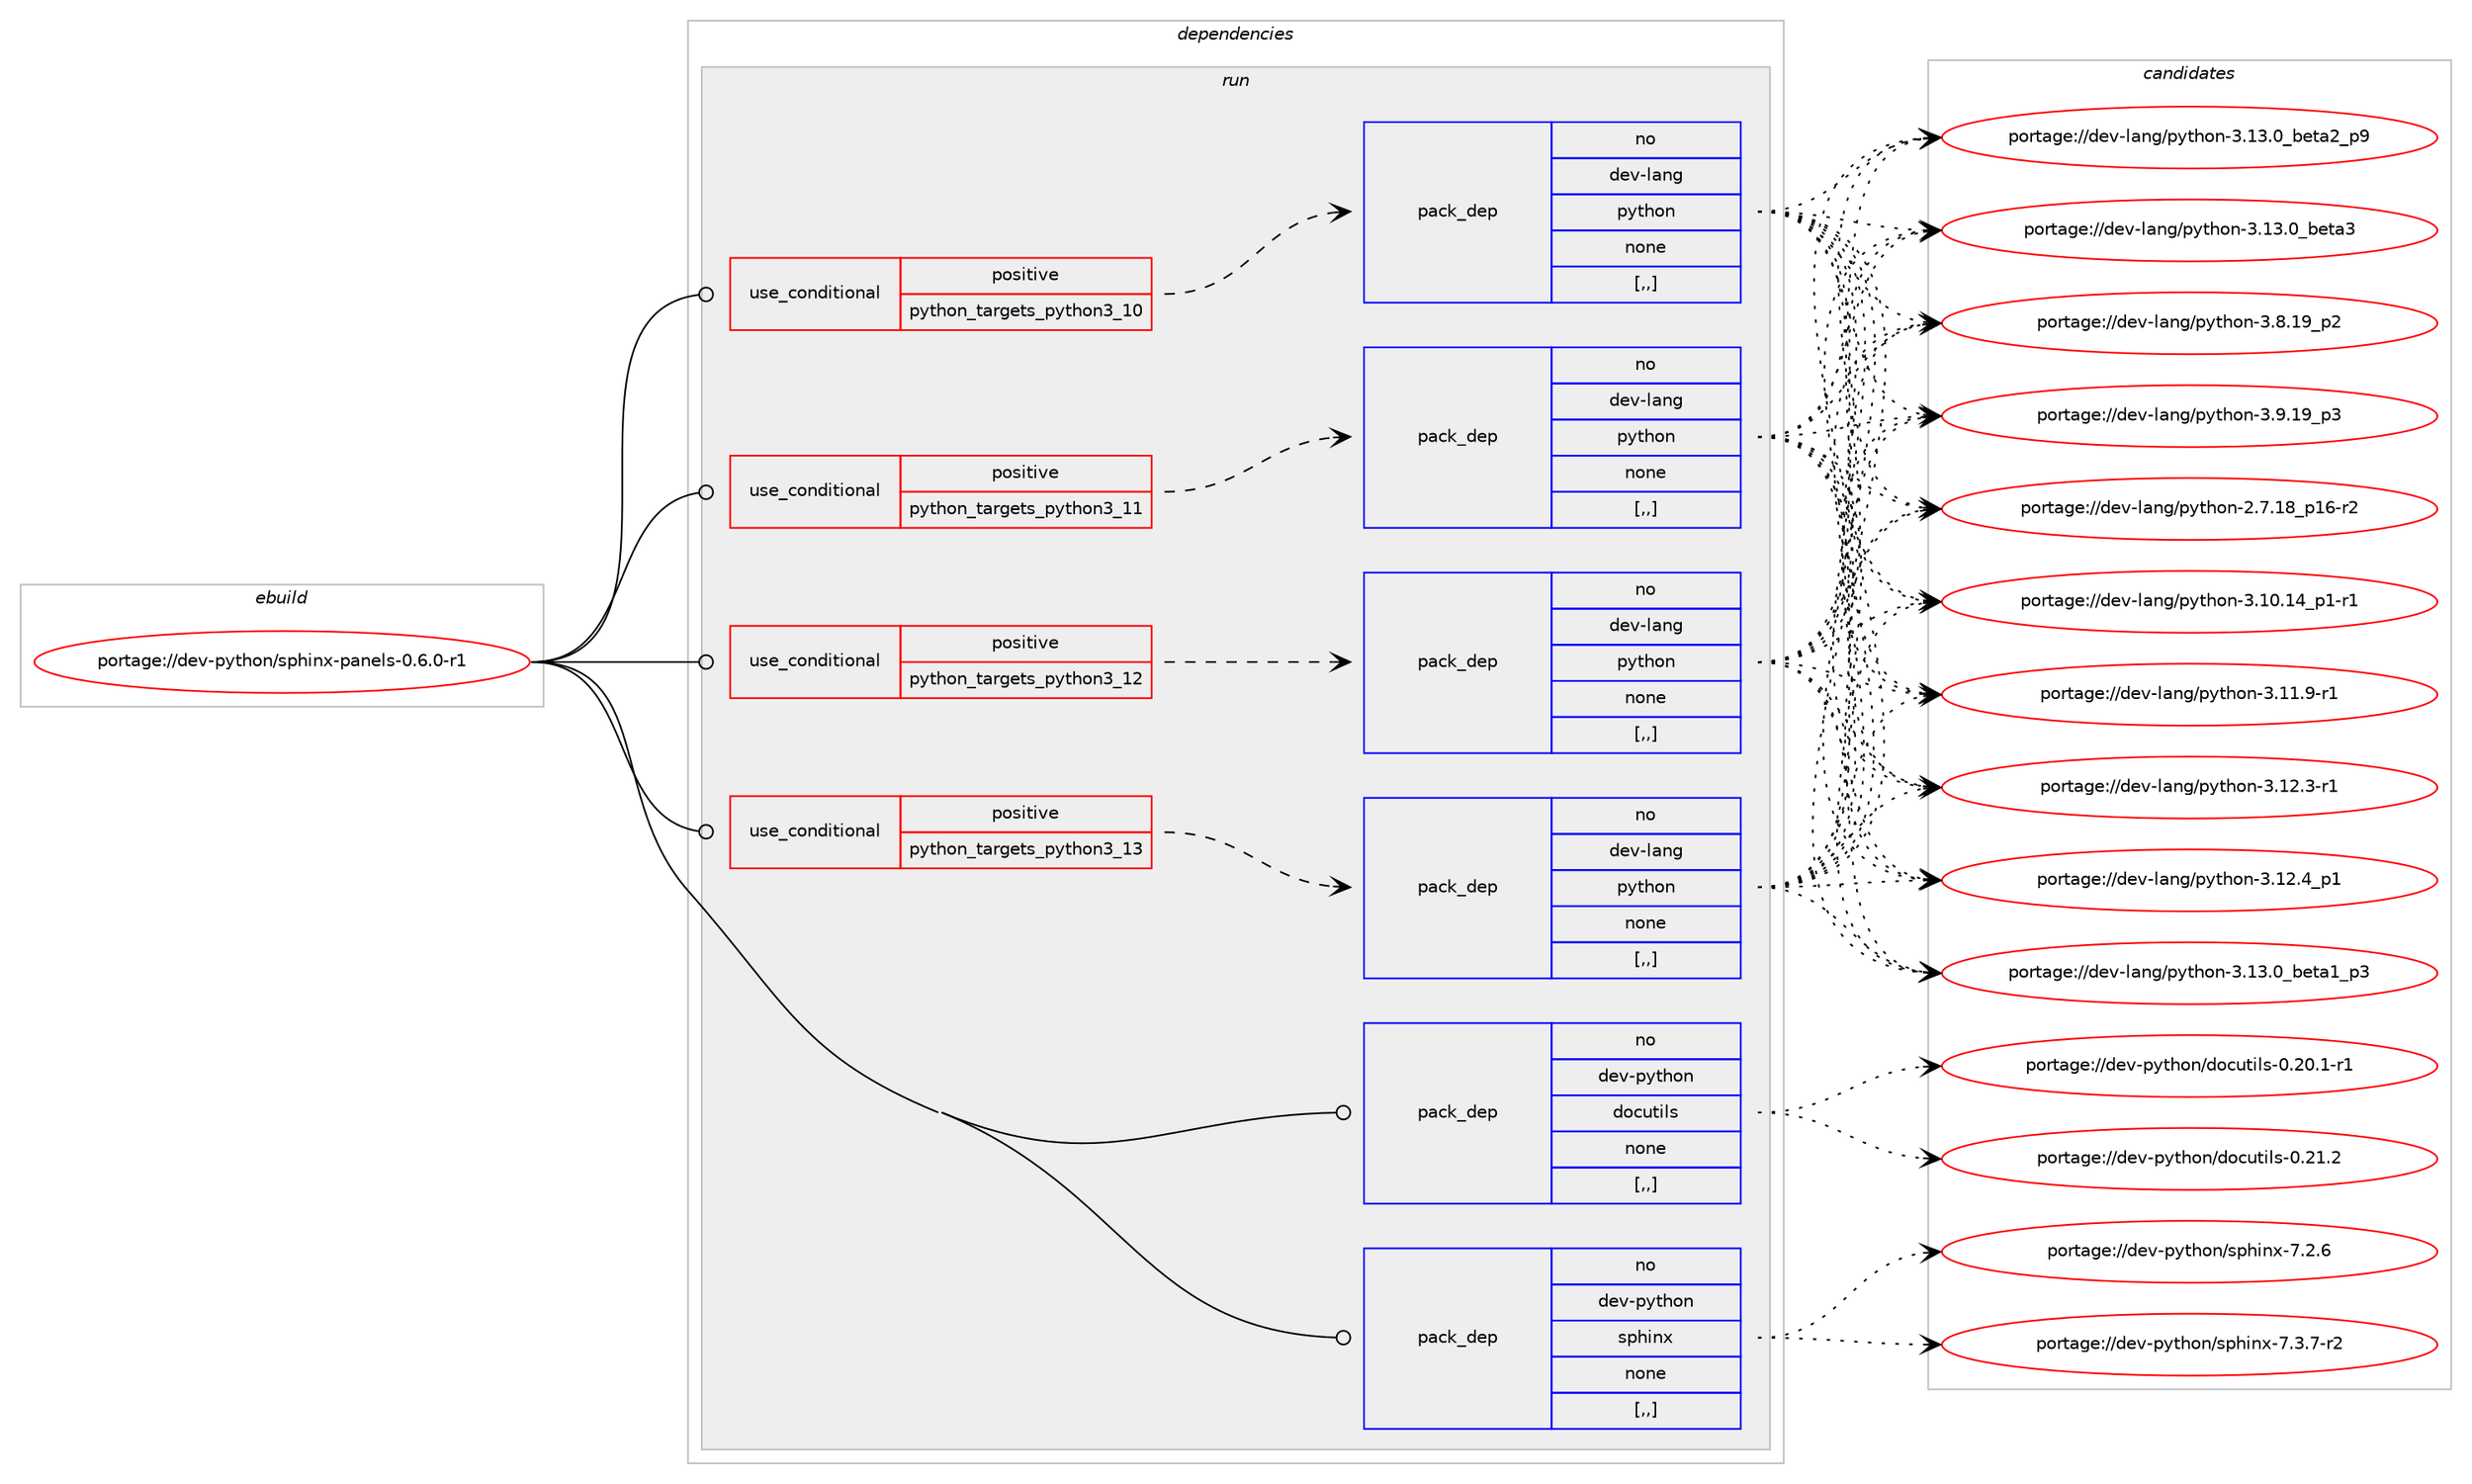 digraph prolog {

# *************
# Graph options
# *************

newrank=true;
concentrate=true;
compound=true;
graph [rankdir=LR,fontname=Helvetica,fontsize=10,ranksep=1.5];#, ranksep=2.5, nodesep=0.2];
edge  [arrowhead=vee];
node  [fontname=Helvetica,fontsize=10];

# **********
# The ebuild
# **********

subgraph cluster_leftcol {
color=gray;
rank=same;
label=<<i>ebuild</i>>;
id [label="portage://dev-python/sphinx-panels-0.6.0-r1", color=red, width=4, href="../dev-python/sphinx-panels-0.6.0-r1.svg"];
}

# ****************
# The dependencies
# ****************

subgraph cluster_midcol {
color=gray;
label=<<i>dependencies</i>>;
subgraph cluster_compile {
fillcolor="#eeeeee";
style=filled;
label=<<i>compile</i>>;
}
subgraph cluster_compileandrun {
fillcolor="#eeeeee";
style=filled;
label=<<i>compile and run</i>>;
}
subgraph cluster_run {
fillcolor="#eeeeee";
style=filled;
label=<<i>run</i>>;
subgraph cond38546 {
dependency159813 [label=<<TABLE BORDER="0" CELLBORDER="1" CELLSPACING="0" CELLPADDING="4"><TR><TD ROWSPAN="3" CELLPADDING="10">use_conditional</TD></TR><TR><TD>positive</TD></TR><TR><TD>python_targets_python3_10</TD></TR></TABLE>>, shape=none, color=red];
subgraph pack120029 {
dependency159814 [label=<<TABLE BORDER="0" CELLBORDER="1" CELLSPACING="0" CELLPADDING="4" WIDTH="220"><TR><TD ROWSPAN="6" CELLPADDING="30">pack_dep</TD></TR><TR><TD WIDTH="110">no</TD></TR><TR><TD>dev-lang</TD></TR><TR><TD>python</TD></TR><TR><TD>none</TD></TR><TR><TD>[,,]</TD></TR></TABLE>>, shape=none, color=blue];
}
dependency159813:e -> dependency159814:w [weight=20,style="dashed",arrowhead="vee"];
}
id:e -> dependency159813:w [weight=20,style="solid",arrowhead="odot"];
subgraph cond38547 {
dependency159815 [label=<<TABLE BORDER="0" CELLBORDER="1" CELLSPACING="0" CELLPADDING="4"><TR><TD ROWSPAN="3" CELLPADDING="10">use_conditional</TD></TR><TR><TD>positive</TD></TR><TR><TD>python_targets_python3_11</TD></TR></TABLE>>, shape=none, color=red];
subgraph pack120030 {
dependency159816 [label=<<TABLE BORDER="0" CELLBORDER="1" CELLSPACING="0" CELLPADDING="4" WIDTH="220"><TR><TD ROWSPAN="6" CELLPADDING="30">pack_dep</TD></TR><TR><TD WIDTH="110">no</TD></TR><TR><TD>dev-lang</TD></TR><TR><TD>python</TD></TR><TR><TD>none</TD></TR><TR><TD>[,,]</TD></TR></TABLE>>, shape=none, color=blue];
}
dependency159815:e -> dependency159816:w [weight=20,style="dashed",arrowhead="vee"];
}
id:e -> dependency159815:w [weight=20,style="solid",arrowhead="odot"];
subgraph cond38548 {
dependency159817 [label=<<TABLE BORDER="0" CELLBORDER="1" CELLSPACING="0" CELLPADDING="4"><TR><TD ROWSPAN="3" CELLPADDING="10">use_conditional</TD></TR><TR><TD>positive</TD></TR><TR><TD>python_targets_python3_12</TD></TR></TABLE>>, shape=none, color=red];
subgraph pack120031 {
dependency159818 [label=<<TABLE BORDER="0" CELLBORDER="1" CELLSPACING="0" CELLPADDING="4" WIDTH="220"><TR><TD ROWSPAN="6" CELLPADDING="30">pack_dep</TD></TR><TR><TD WIDTH="110">no</TD></TR><TR><TD>dev-lang</TD></TR><TR><TD>python</TD></TR><TR><TD>none</TD></TR><TR><TD>[,,]</TD></TR></TABLE>>, shape=none, color=blue];
}
dependency159817:e -> dependency159818:w [weight=20,style="dashed",arrowhead="vee"];
}
id:e -> dependency159817:w [weight=20,style="solid",arrowhead="odot"];
subgraph cond38549 {
dependency159819 [label=<<TABLE BORDER="0" CELLBORDER="1" CELLSPACING="0" CELLPADDING="4"><TR><TD ROWSPAN="3" CELLPADDING="10">use_conditional</TD></TR><TR><TD>positive</TD></TR><TR><TD>python_targets_python3_13</TD></TR></TABLE>>, shape=none, color=red];
subgraph pack120032 {
dependency159820 [label=<<TABLE BORDER="0" CELLBORDER="1" CELLSPACING="0" CELLPADDING="4" WIDTH="220"><TR><TD ROWSPAN="6" CELLPADDING="30">pack_dep</TD></TR><TR><TD WIDTH="110">no</TD></TR><TR><TD>dev-lang</TD></TR><TR><TD>python</TD></TR><TR><TD>none</TD></TR><TR><TD>[,,]</TD></TR></TABLE>>, shape=none, color=blue];
}
dependency159819:e -> dependency159820:w [weight=20,style="dashed",arrowhead="vee"];
}
id:e -> dependency159819:w [weight=20,style="solid",arrowhead="odot"];
subgraph pack120033 {
dependency159821 [label=<<TABLE BORDER="0" CELLBORDER="1" CELLSPACING="0" CELLPADDING="4" WIDTH="220"><TR><TD ROWSPAN="6" CELLPADDING="30">pack_dep</TD></TR><TR><TD WIDTH="110">no</TD></TR><TR><TD>dev-python</TD></TR><TR><TD>docutils</TD></TR><TR><TD>none</TD></TR><TR><TD>[,,]</TD></TR></TABLE>>, shape=none, color=blue];
}
id:e -> dependency159821:w [weight=20,style="solid",arrowhead="odot"];
subgraph pack120034 {
dependency159822 [label=<<TABLE BORDER="0" CELLBORDER="1" CELLSPACING="0" CELLPADDING="4" WIDTH="220"><TR><TD ROWSPAN="6" CELLPADDING="30">pack_dep</TD></TR><TR><TD WIDTH="110">no</TD></TR><TR><TD>dev-python</TD></TR><TR><TD>sphinx</TD></TR><TR><TD>none</TD></TR><TR><TD>[,,]</TD></TR></TABLE>>, shape=none, color=blue];
}
id:e -> dependency159822:w [weight=20,style="solid",arrowhead="odot"];
}
}

# **************
# The candidates
# **************

subgraph cluster_choices {
rank=same;
color=gray;
label=<<i>candidates</i>>;

subgraph choice120029 {
color=black;
nodesep=1;
choice100101118451089711010347112121116104111110455046554649569511249544511450 [label="portage://dev-lang/python-2.7.18_p16-r2", color=red, width=4,href="../dev-lang/python-2.7.18_p16-r2.svg"];
choice100101118451089711010347112121116104111110455146494846495295112494511449 [label="portage://dev-lang/python-3.10.14_p1-r1", color=red, width=4,href="../dev-lang/python-3.10.14_p1-r1.svg"];
choice100101118451089711010347112121116104111110455146494946574511449 [label="portage://dev-lang/python-3.11.9-r1", color=red, width=4,href="../dev-lang/python-3.11.9-r1.svg"];
choice100101118451089711010347112121116104111110455146495046514511449 [label="portage://dev-lang/python-3.12.3-r1", color=red, width=4,href="../dev-lang/python-3.12.3-r1.svg"];
choice100101118451089711010347112121116104111110455146495046529511249 [label="portage://dev-lang/python-3.12.4_p1", color=red, width=4,href="../dev-lang/python-3.12.4_p1.svg"];
choice10010111845108971101034711212111610411111045514649514648959810111697499511251 [label="portage://dev-lang/python-3.13.0_beta1_p3", color=red, width=4,href="../dev-lang/python-3.13.0_beta1_p3.svg"];
choice10010111845108971101034711212111610411111045514649514648959810111697509511257 [label="portage://dev-lang/python-3.13.0_beta2_p9", color=red, width=4,href="../dev-lang/python-3.13.0_beta2_p9.svg"];
choice1001011184510897110103471121211161041111104551464951464895981011169751 [label="portage://dev-lang/python-3.13.0_beta3", color=red, width=4,href="../dev-lang/python-3.13.0_beta3.svg"];
choice100101118451089711010347112121116104111110455146564649579511250 [label="portage://dev-lang/python-3.8.19_p2", color=red, width=4,href="../dev-lang/python-3.8.19_p2.svg"];
choice100101118451089711010347112121116104111110455146574649579511251 [label="portage://dev-lang/python-3.9.19_p3", color=red, width=4,href="../dev-lang/python-3.9.19_p3.svg"];
dependency159814:e -> choice100101118451089711010347112121116104111110455046554649569511249544511450:w [style=dotted,weight="100"];
dependency159814:e -> choice100101118451089711010347112121116104111110455146494846495295112494511449:w [style=dotted,weight="100"];
dependency159814:e -> choice100101118451089711010347112121116104111110455146494946574511449:w [style=dotted,weight="100"];
dependency159814:e -> choice100101118451089711010347112121116104111110455146495046514511449:w [style=dotted,weight="100"];
dependency159814:e -> choice100101118451089711010347112121116104111110455146495046529511249:w [style=dotted,weight="100"];
dependency159814:e -> choice10010111845108971101034711212111610411111045514649514648959810111697499511251:w [style=dotted,weight="100"];
dependency159814:e -> choice10010111845108971101034711212111610411111045514649514648959810111697509511257:w [style=dotted,weight="100"];
dependency159814:e -> choice1001011184510897110103471121211161041111104551464951464895981011169751:w [style=dotted,weight="100"];
dependency159814:e -> choice100101118451089711010347112121116104111110455146564649579511250:w [style=dotted,weight="100"];
dependency159814:e -> choice100101118451089711010347112121116104111110455146574649579511251:w [style=dotted,weight="100"];
}
subgraph choice120030 {
color=black;
nodesep=1;
choice100101118451089711010347112121116104111110455046554649569511249544511450 [label="portage://dev-lang/python-2.7.18_p16-r2", color=red, width=4,href="../dev-lang/python-2.7.18_p16-r2.svg"];
choice100101118451089711010347112121116104111110455146494846495295112494511449 [label="portage://dev-lang/python-3.10.14_p1-r1", color=red, width=4,href="../dev-lang/python-3.10.14_p1-r1.svg"];
choice100101118451089711010347112121116104111110455146494946574511449 [label="portage://dev-lang/python-3.11.9-r1", color=red, width=4,href="../dev-lang/python-3.11.9-r1.svg"];
choice100101118451089711010347112121116104111110455146495046514511449 [label="portage://dev-lang/python-3.12.3-r1", color=red, width=4,href="../dev-lang/python-3.12.3-r1.svg"];
choice100101118451089711010347112121116104111110455146495046529511249 [label="portage://dev-lang/python-3.12.4_p1", color=red, width=4,href="../dev-lang/python-3.12.4_p1.svg"];
choice10010111845108971101034711212111610411111045514649514648959810111697499511251 [label="portage://dev-lang/python-3.13.0_beta1_p3", color=red, width=4,href="../dev-lang/python-3.13.0_beta1_p3.svg"];
choice10010111845108971101034711212111610411111045514649514648959810111697509511257 [label="portage://dev-lang/python-3.13.0_beta2_p9", color=red, width=4,href="../dev-lang/python-3.13.0_beta2_p9.svg"];
choice1001011184510897110103471121211161041111104551464951464895981011169751 [label="portage://dev-lang/python-3.13.0_beta3", color=red, width=4,href="../dev-lang/python-3.13.0_beta3.svg"];
choice100101118451089711010347112121116104111110455146564649579511250 [label="portage://dev-lang/python-3.8.19_p2", color=red, width=4,href="../dev-lang/python-3.8.19_p2.svg"];
choice100101118451089711010347112121116104111110455146574649579511251 [label="portage://dev-lang/python-3.9.19_p3", color=red, width=4,href="../dev-lang/python-3.9.19_p3.svg"];
dependency159816:e -> choice100101118451089711010347112121116104111110455046554649569511249544511450:w [style=dotted,weight="100"];
dependency159816:e -> choice100101118451089711010347112121116104111110455146494846495295112494511449:w [style=dotted,weight="100"];
dependency159816:e -> choice100101118451089711010347112121116104111110455146494946574511449:w [style=dotted,weight="100"];
dependency159816:e -> choice100101118451089711010347112121116104111110455146495046514511449:w [style=dotted,weight="100"];
dependency159816:e -> choice100101118451089711010347112121116104111110455146495046529511249:w [style=dotted,weight="100"];
dependency159816:e -> choice10010111845108971101034711212111610411111045514649514648959810111697499511251:w [style=dotted,weight="100"];
dependency159816:e -> choice10010111845108971101034711212111610411111045514649514648959810111697509511257:w [style=dotted,weight="100"];
dependency159816:e -> choice1001011184510897110103471121211161041111104551464951464895981011169751:w [style=dotted,weight="100"];
dependency159816:e -> choice100101118451089711010347112121116104111110455146564649579511250:w [style=dotted,weight="100"];
dependency159816:e -> choice100101118451089711010347112121116104111110455146574649579511251:w [style=dotted,weight="100"];
}
subgraph choice120031 {
color=black;
nodesep=1;
choice100101118451089711010347112121116104111110455046554649569511249544511450 [label="portage://dev-lang/python-2.7.18_p16-r2", color=red, width=4,href="../dev-lang/python-2.7.18_p16-r2.svg"];
choice100101118451089711010347112121116104111110455146494846495295112494511449 [label="portage://dev-lang/python-3.10.14_p1-r1", color=red, width=4,href="../dev-lang/python-3.10.14_p1-r1.svg"];
choice100101118451089711010347112121116104111110455146494946574511449 [label="portage://dev-lang/python-3.11.9-r1", color=red, width=4,href="../dev-lang/python-3.11.9-r1.svg"];
choice100101118451089711010347112121116104111110455146495046514511449 [label="portage://dev-lang/python-3.12.3-r1", color=red, width=4,href="../dev-lang/python-3.12.3-r1.svg"];
choice100101118451089711010347112121116104111110455146495046529511249 [label="portage://dev-lang/python-3.12.4_p1", color=red, width=4,href="../dev-lang/python-3.12.4_p1.svg"];
choice10010111845108971101034711212111610411111045514649514648959810111697499511251 [label="portage://dev-lang/python-3.13.0_beta1_p3", color=red, width=4,href="../dev-lang/python-3.13.0_beta1_p3.svg"];
choice10010111845108971101034711212111610411111045514649514648959810111697509511257 [label="portage://dev-lang/python-3.13.0_beta2_p9", color=red, width=4,href="../dev-lang/python-3.13.0_beta2_p9.svg"];
choice1001011184510897110103471121211161041111104551464951464895981011169751 [label="portage://dev-lang/python-3.13.0_beta3", color=red, width=4,href="../dev-lang/python-3.13.0_beta3.svg"];
choice100101118451089711010347112121116104111110455146564649579511250 [label="portage://dev-lang/python-3.8.19_p2", color=red, width=4,href="../dev-lang/python-3.8.19_p2.svg"];
choice100101118451089711010347112121116104111110455146574649579511251 [label="portage://dev-lang/python-3.9.19_p3", color=red, width=4,href="../dev-lang/python-3.9.19_p3.svg"];
dependency159818:e -> choice100101118451089711010347112121116104111110455046554649569511249544511450:w [style=dotted,weight="100"];
dependency159818:e -> choice100101118451089711010347112121116104111110455146494846495295112494511449:w [style=dotted,weight="100"];
dependency159818:e -> choice100101118451089711010347112121116104111110455146494946574511449:w [style=dotted,weight="100"];
dependency159818:e -> choice100101118451089711010347112121116104111110455146495046514511449:w [style=dotted,weight="100"];
dependency159818:e -> choice100101118451089711010347112121116104111110455146495046529511249:w [style=dotted,weight="100"];
dependency159818:e -> choice10010111845108971101034711212111610411111045514649514648959810111697499511251:w [style=dotted,weight="100"];
dependency159818:e -> choice10010111845108971101034711212111610411111045514649514648959810111697509511257:w [style=dotted,weight="100"];
dependency159818:e -> choice1001011184510897110103471121211161041111104551464951464895981011169751:w [style=dotted,weight="100"];
dependency159818:e -> choice100101118451089711010347112121116104111110455146564649579511250:w [style=dotted,weight="100"];
dependency159818:e -> choice100101118451089711010347112121116104111110455146574649579511251:w [style=dotted,weight="100"];
}
subgraph choice120032 {
color=black;
nodesep=1;
choice100101118451089711010347112121116104111110455046554649569511249544511450 [label="portage://dev-lang/python-2.7.18_p16-r2", color=red, width=4,href="../dev-lang/python-2.7.18_p16-r2.svg"];
choice100101118451089711010347112121116104111110455146494846495295112494511449 [label="portage://dev-lang/python-3.10.14_p1-r1", color=red, width=4,href="../dev-lang/python-3.10.14_p1-r1.svg"];
choice100101118451089711010347112121116104111110455146494946574511449 [label="portage://dev-lang/python-3.11.9-r1", color=red, width=4,href="../dev-lang/python-3.11.9-r1.svg"];
choice100101118451089711010347112121116104111110455146495046514511449 [label="portage://dev-lang/python-3.12.3-r1", color=red, width=4,href="../dev-lang/python-3.12.3-r1.svg"];
choice100101118451089711010347112121116104111110455146495046529511249 [label="portage://dev-lang/python-3.12.4_p1", color=red, width=4,href="../dev-lang/python-3.12.4_p1.svg"];
choice10010111845108971101034711212111610411111045514649514648959810111697499511251 [label="portage://dev-lang/python-3.13.0_beta1_p3", color=red, width=4,href="../dev-lang/python-3.13.0_beta1_p3.svg"];
choice10010111845108971101034711212111610411111045514649514648959810111697509511257 [label="portage://dev-lang/python-3.13.0_beta2_p9", color=red, width=4,href="../dev-lang/python-3.13.0_beta2_p9.svg"];
choice1001011184510897110103471121211161041111104551464951464895981011169751 [label="portage://dev-lang/python-3.13.0_beta3", color=red, width=4,href="../dev-lang/python-3.13.0_beta3.svg"];
choice100101118451089711010347112121116104111110455146564649579511250 [label="portage://dev-lang/python-3.8.19_p2", color=red, width=4,href="../dev-lang/python-3.8.19_p2.svg"];
choice100101118451089711010347112121116104111110455146574649579511251 [label="portage://dev-lang/python-3.9.19_p3", color=red, width=4,href="../dev-lang/python-3.9.19_p3.svg"];
dependency159820:e -> choice100101118451089711010347112121116104111110455046554649569511249544511450:w [style=dotted,weight="100"];
dependency159820:e -> choice100101118451089711010347112121116104111110455146494846495295112494511449:w [style=dotted,weight="100"];
dependency159820:e -> choice100101118451089711010347112121116104111110455146494946574511449:w [style=dotted,weight="100"];
dependency159820:e -> choice100101118451089711010347112121116104111110455146495046514511449:w [style=dotted,weight="100"];
dependency159820:e -> choice100101118451089711010347112121116104111110455146495046529511249:w [style=dotted,weight="100"];
dependency159820:e -> choice10010111845108971101034711212111610411111045514649514648959810111697499511251:w [style=dotted,weight="100"];
dependency159820:e -> choice10010111845108971101034711212111610411111045514649514648959810111697509511257:w [style=dotted,weight="100"];
dependency159820:e -> choice1001011184510897110103471121211161041111104551464951464895981011169751:w [style=dotted,weight="100"];
dependency159820:e -> choice100101118451089711010347112121116104111110455146564649579511250:w [style=dotted,weight="100"];
dependency159820:e -> choice100101118451089711010347112121116104111110455146574649579511251:w [style=dotted,weight="100"];
}
subgraph choice120033 {
color=black;
nodesep=1;
choice100101118451121211161041111104710011199117116105108115454846504846494511449 [label="portage://dev-python/docutils-0.20.1-r1", color=red, width=4,href="../dev-python/docutils-0.20.1-r1.svg"];
choice10010111845112121116104111110471001119911711610510811545484650494650 [label="portage://dev-python/docutils-0.21.2", color=red, width=4,href="../dev-python/docutils-0.21.2.svg"];
dependency159821:e -> choice100101118451121211161041111104710011199117116105108115454846504846494511449:w [style=dotted,weight="100"];
dependency159821:e -> choice10010111845112121116104111110471001119911711610510811545484650494650:w [style=dotted,weight="100"];
}
subgraph choice120034 {
color=black;
nodesep=1;
choice1001011184511212111610411111047115112104105110120455546504654 [label="portage://dev-python/sphinx-7.2.6", color=red, width=4,href="../dev-python/sphinx-7.2.6.svg"];
choice10010111845112121116104111110471151121041051101204555465146554511450 [label="portage://dev-python/sphinx-7.3.7-r2", color=red, width=4,href="../dev-python/sphinx-7.3.7-r2.svg"];
dependency159822:e -> choice1001011184511212111610411111047115112104105110120455546504654:w [style=dotted,weight="100"];
dependency159822:e -> choice10010111845112121116104111110471151121041051101204555465146554511450:w [style=dotted,weight="100"];
}
}

}
